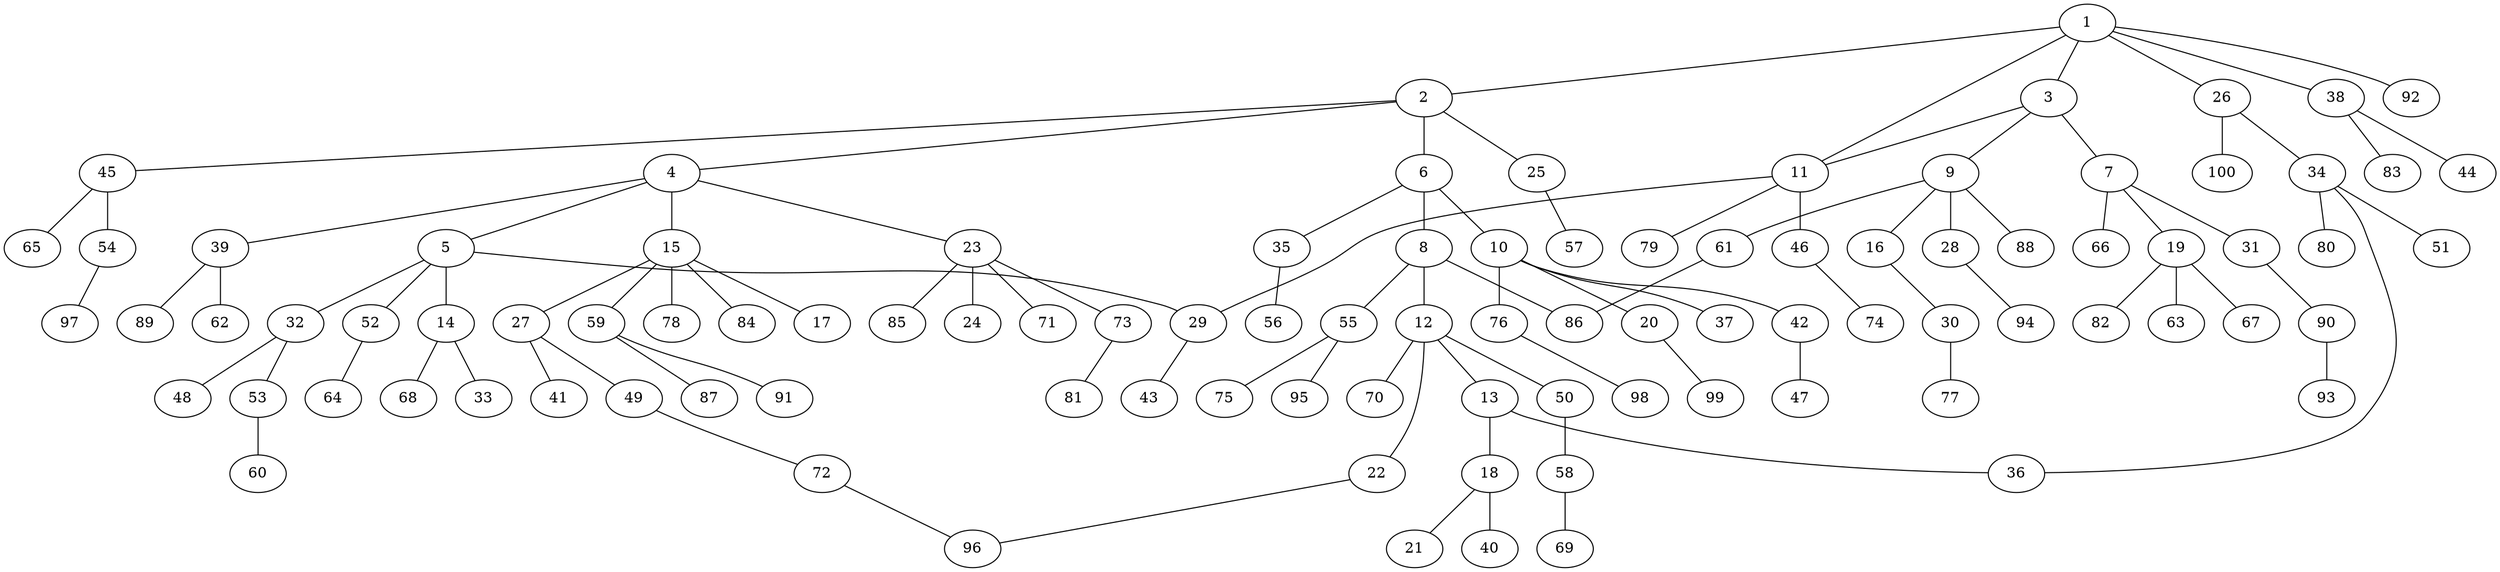 graph graphname {1--2
1--3
1--11
1--26
1--38
1--92
2--4
2--6
2--25
2--45
3--7
3--9
3--11
4--5
4--15
4--23
4--39
5--14
5--29
5--32
5--52
6--8
6--10
6--35
7--19
7--31
7--66
8--12
8--55
8--86
9--16
9--28
9--61
9--88
10--20
10--37
10--42
10--76
11--29
11--46
11--79
12--13
12--22
12--50
12--70
13--18
13--36
14--33
14--68
15--17
15--27
15--59
15--78
15--84
16--30
18--21
18--40
19--63
19--67
19--82
20--99
22--96
23--24
23--71
23--73
23--85
25--57
26--34
26--100
27--41
27--49
28--94
29--43
30--77
31--90
32--48
32--53
34--36
34--51
34--80
35--56
38--44
38--83
39--62
39--89
42--47
45--54
45--65
46--74
49--72
50--58
52--64
53--60
54--97
55--75
55--95
58--69
59--87
59--91
61--86
72--96
73--81
76--98
90--93
}